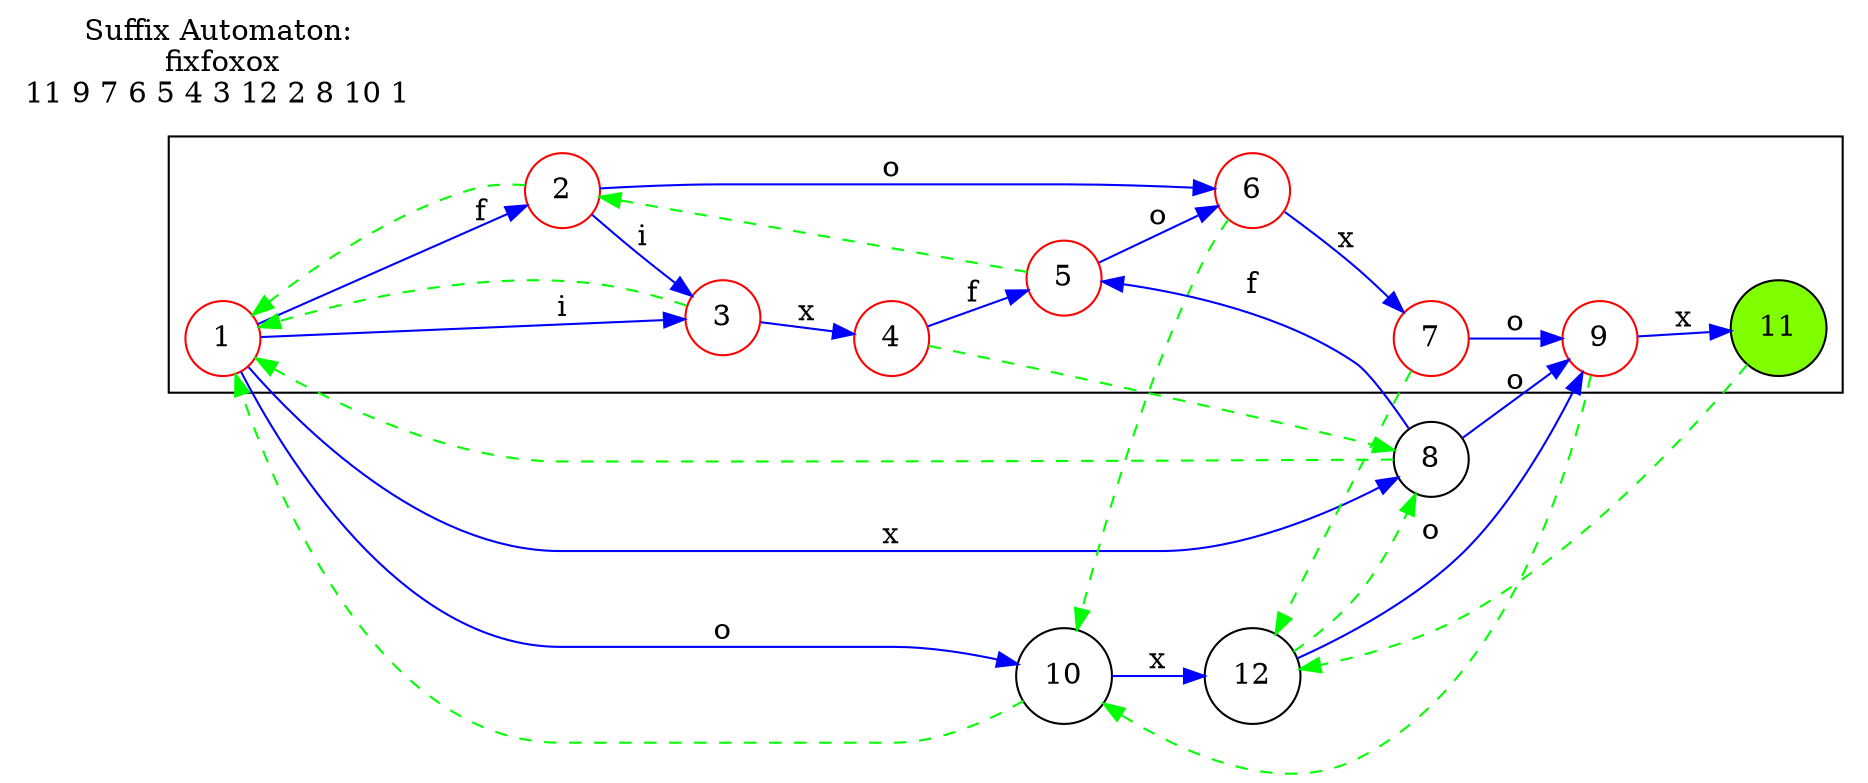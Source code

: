 digraph test{
    node[shape="circle"];
    subgraph cluster_sub{
      1,2,3,4,5,6,7,9,11;
    }
    rankdir=LR;
    1->2[color=blue,label="f";];
    1->3[color=blue,label="i";];
    1->10[color=blue,label="o";];
    1->8[color=blue,label="x";];
    2->3[color=blue,label="i";];
    2->6[color=blue,label="o";];
    3->4[color=blue,label="x";];
    4->5[color=blue,label="f";];
    5->6[color=blue,label="o";];
    6->7[color=blue,label="x";];
    7->9[color=blue,label="o";];
    8->5[color=blue,label="f";];
    8->9[color=blue,label="o";];
    9->11[color=blue,label="x";];
    10->12[color=blue,label="x";];
    12->9[color=blue,label="o";];
    2->1[color=green,style=dashed];
    3->1[color=green,style=dashed];
    4->8[color=green,style=dashed];
    5->2[color=green,style=dashed];
    6->10[color=green,style=dashed];
    7->12[color=green,style=dashed];
    8->1[color=green,style=dashed];
    9->10[color=green,style=dashed];
    10->1[color=green,style=dashed];
    11->12[color=green,style=dashed];
    12->8[color=green,style=dashed];
    1,2,3,4,5,6,7,9[color=red];
    11[style="filled",fillcolor="chartreuse"];
    "Suffix Automaton: \nfixfoxox\n11 9 7 6 5 4 3 12 2 8 10 1 "[shape=plaintext];
}